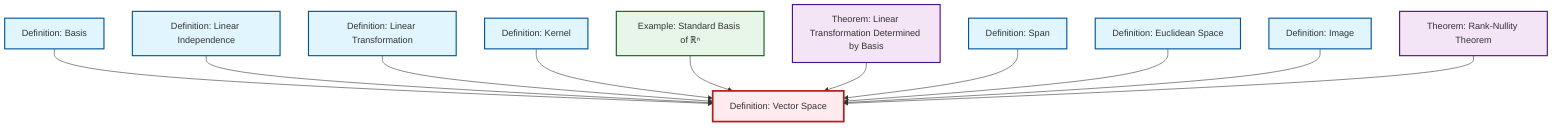 graph TD
    classDef definition fill:#e1f5fe,stroke:#01579b,stroke-width:2px
    classDef theorem fill:#f3e5f5,stroke:#4a148c,stroke-width:2px
    classDef axiom fill:#fff3e0,stroke:#e65100,stroke-width:2px
    classDef example fill:#e8f5e9,stroke:#1b5e20,stroke-width:2px
    classDef current fill:#ffebee,stroke:#b71c1c,stroke-width:3px
    thm-rank-nullity["Theorem: Rank-Nullity Theorem"]:::theorem
    def-kernel["Definition: Kernel"]:::definition
    def-span["Definition: Span"]:::definition
    def-linear-independence["Definition: Linear Independence"]:::definition
    thm-linear-transformation-basis["Theorem: Linear Transformation Determined by Basis"]:::theorem
    def-image["Definition: Image"]:::definition
    def-linear-transformation["Definition: Linear Transformation"]:::definition
    def-vector-space["Definition: Vector Space"]:::definition
    def-basis["Definition: Basis"]:::definition
    ex-standard-basis-rn["Example: Standard Basis of ℝⁿ"]:::example
    def-euclidean-space["Definition: Euclidean Space"]:::definition
    def-basis --> def-vector-space
    def-linear-independence --> def-vector-space
    def-linear-transformation --> def-vector-space
    def-kernel --> def-vector-space
    ex-standard-basis-rn --> def-vector-space
    thm-linear-transformation-basis --> def-vector-space
    def-span --> def-vector-space
    def-euclidean-space --> def-vector-space
    def-image --> def-vector-space
    thm-rank-nullity --> def-vector-space
    class def-vector-space current